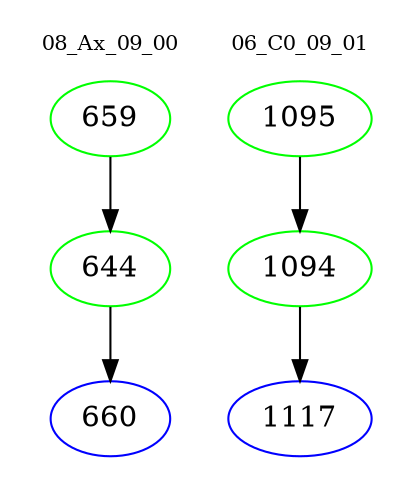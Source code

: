 digraph{
subgraph cluster_0 {
color = white
label = "08_Ax_09_00";
fontsize=10;
T0_659 [label="659", color="green"]
T0_659 -> T0_644 [color="black"]
T0_644 [label="644", color="green"]
T0_644 -> T0_660 [color="black"]
T0_660 [label="660", color="blue"]
}
subgraph cluster_1 {
color = white
label = "06_C0_09_01";
fontsize=10;
T1_1095 [label="1095", color="green"]
T1_1095 -> T1_1094 [color="black"]
T1_1094 [label="1094", color="green"]
T1_1094 -> T1_1117 [color="black"]
T1_1117 [label="1117", color="blue"]
}
}
